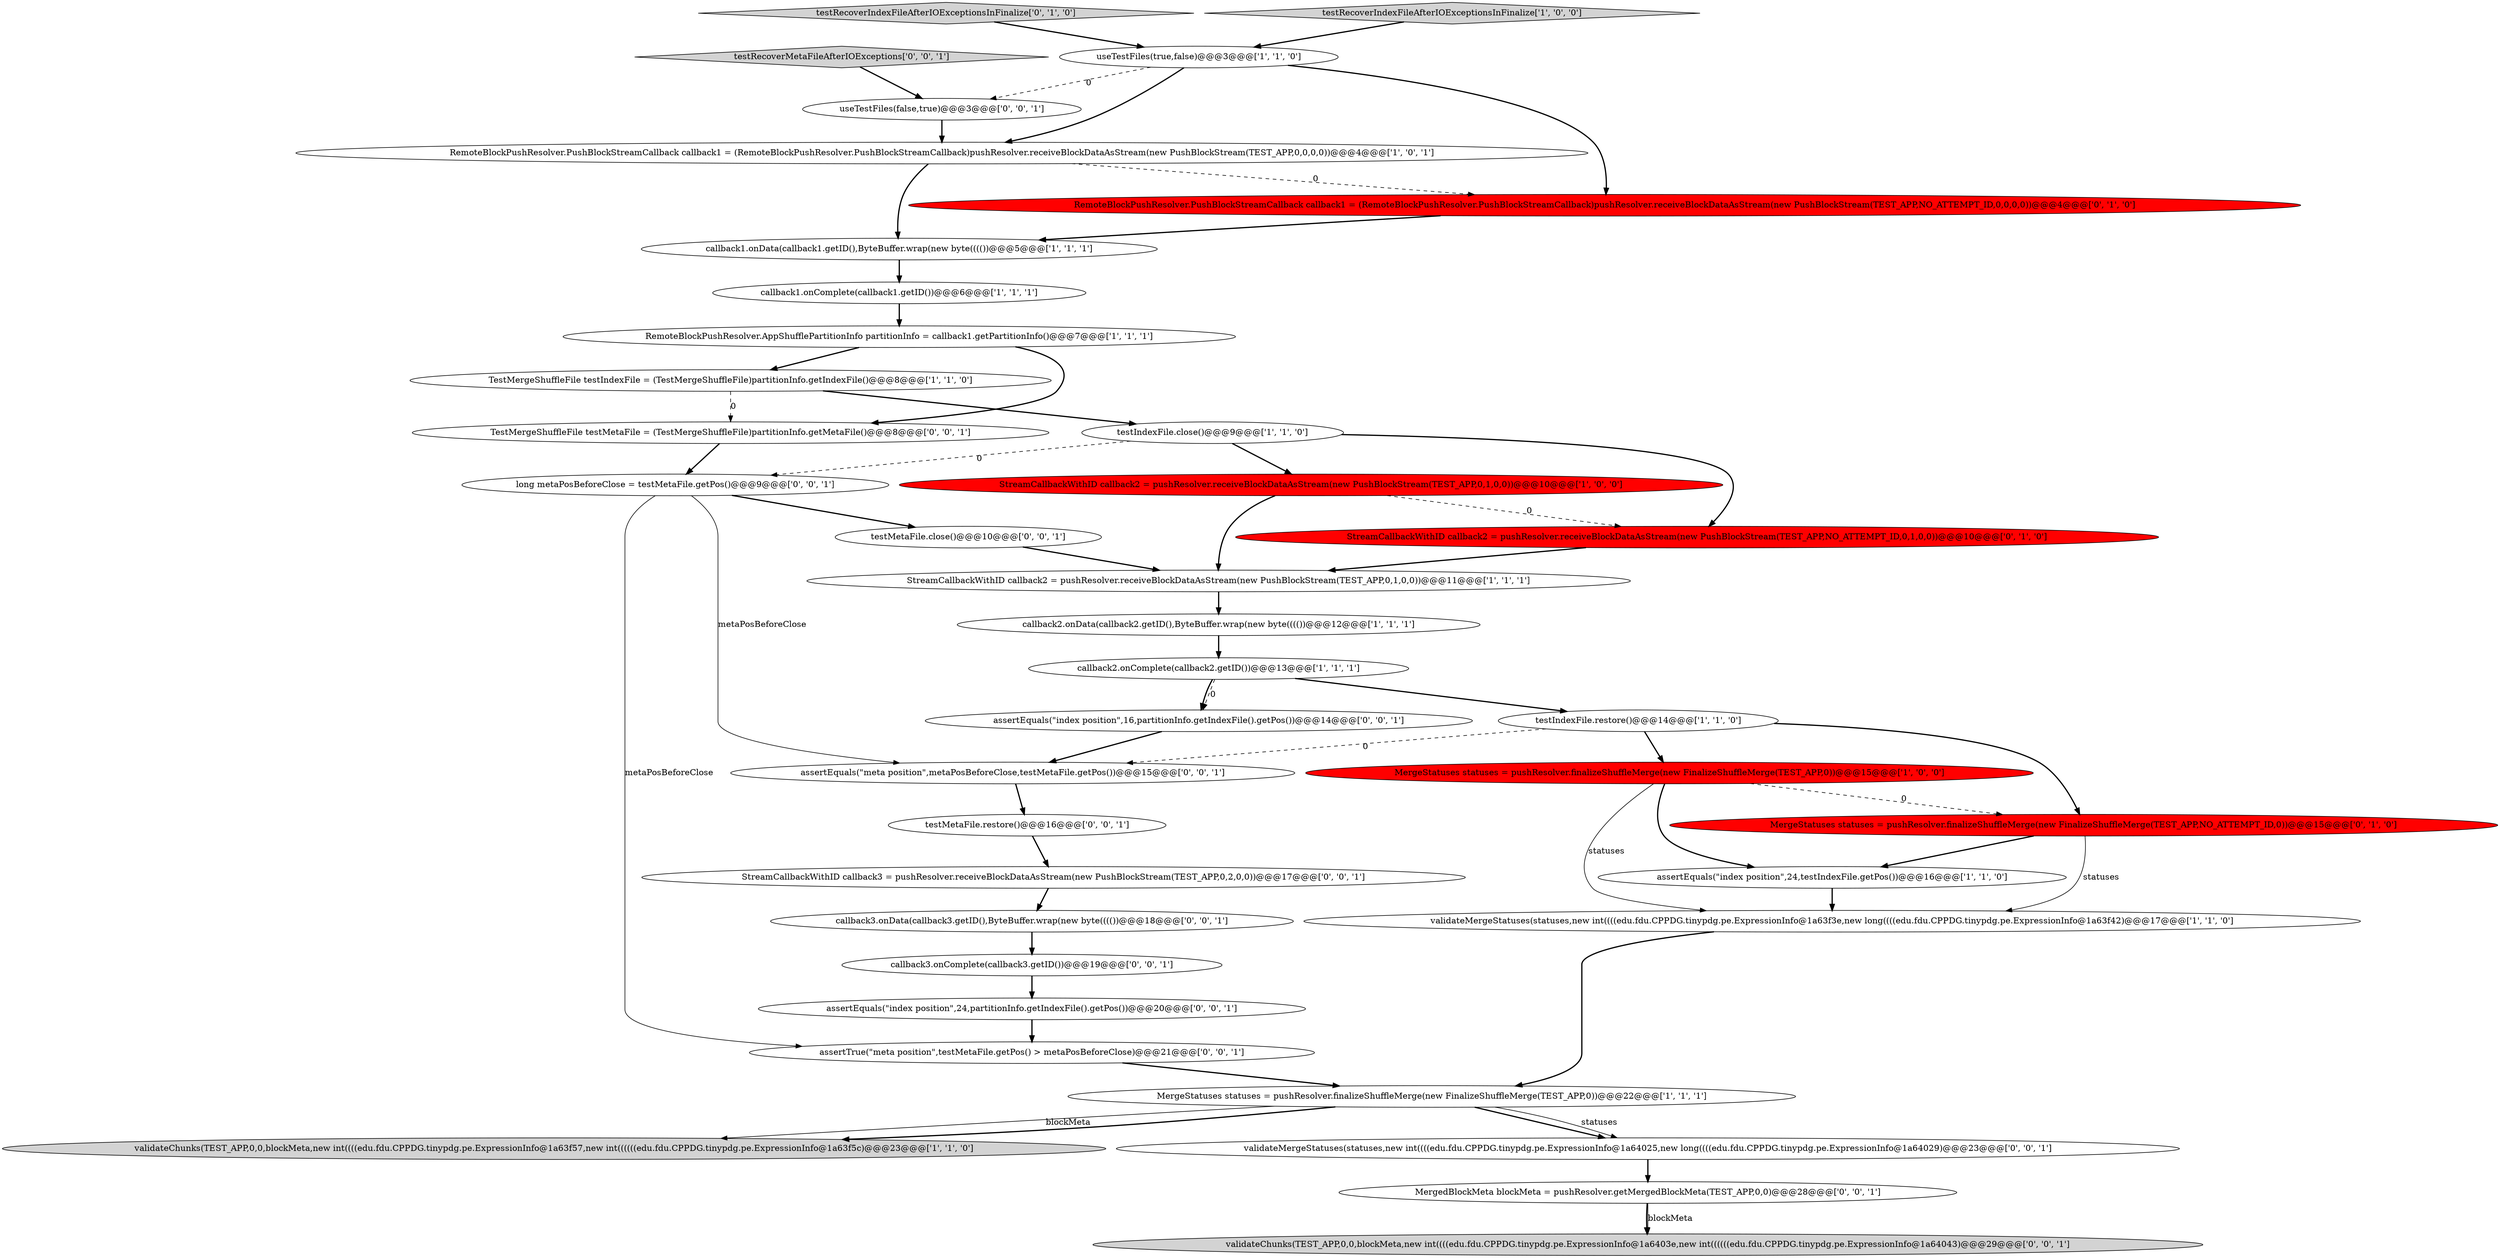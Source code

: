 digraph {
36 [style = filled, label = "useTestFiles(false,true)@@@3@@@['0', '0', '1']", fillcolor = white, shape = ellipse image = "AAA0AAABBB3BBB"];
32 [style = filled, label = "testMetaFile.restore()@@@16@@@['0', '0', '1']", fillcolor = white, shape = ellipse image = "AAA0AAABBB3BBB"];
37 [style = filled, label = "StreamCallbackWithID callback3 = pushResolver.receiveBlockDataAsStream(new PushBlockStream(TEST_APP,0,2,0,0))@@@17@@@['0', '0', '1']", fillcolor = white, shape = ellipse image = "AAA0AAABBB3BBB"];
15 [style = filled, label = "RemoteBlockPushResolver.AppShufflePartitionInfo partitionInfo = callback1.getPartitionInfo()@@@7@@@['1', '1', '1']", fillcolor = white, shape = ellipse image = "AAA0AAABBB1BBB"];
2 [style = filled, label = "assertEquals(\"index position\",24,testIndexFile.getPos())@@@16@@@['1', '1', '0']", fillcolor = white, shape = ellipse image = "AAA0AAABBB1BBB"];
5 [style = filled, label = "StreamCallbackWithID callback2 = pushResolver.receiveBlockDataAsStream(new PushBlockStream(TEST_APP,0,1,0,0))@@@10@@@['1', '0', '0']", fillcolor = red, shape = ellipse image = "AAA1AAABBB1BBB"];
17 [style = filled, label = "testIndexFile.restore()@@@14@@@['1', '1', '0']", fillcolor = white, shape = ellipse image = "AAA0AAABBB1BBB"];
18 [style = filled, label = "testRecoverIndexFileAfterIOExceptionsInFinalize['0', '1', '0']", fillcolor = lightgray, shape = diamond image = "AAA0AAABBB2BBB"];
7 [style = filled, label = "validateChunks(TEST_APP,0,0,blockMeta,new int((((edu.fdu.CPPDG.tinypdg.pe.ExpressionInfo@1a63f57,new int((((((edu.fdu.CPPDG.tinypdg.pe.ExpressionInfo@1a63f5c)@@@23@@@['1', '1', '0']", fillcolor = lightgray, shape = ellipse image = "AAA0AAABBB1BBB"];
14 [style = filled, label = "StreamCallbackWithID callback2 = pushResolver.receiveBlockDataAsStream(new PushBlockStream(TEST_APP,0,1,0,0))@@@11@@@['1', '1', '1']", fillcolor = white, shape = ellipse image = "AAA0AAABBB1BBB"];
28 [style = filled, label = "assertEquals(\"meta position\",metaPosBeforeClose,testMetaFile.getPos())@@@15@@@['0', '0', '1']", fillcolor = white, shape = ellipse image = "AAA0AAABBB3BBB"];
6 [style = filled, label = "callback2.onData(callback2.getID(),ByteBuffer.wrap(new byte(((())@@@12@@@['1', '1', '1']", fillcolor = white, shape = ellipse image = "AAA0AAABBB1BBB"];
9 [style = filled, label = "MergeStatuses statuses = pushResolver.finalizeShuffleMerge(new FinalizeShuffleMerge(TEST_APP,0))@@@15@@@['1', '0', '0']", fillcolor = red, shape = ellipse image = "AAA1AAABBB1BBB"];
19 [style = filled, label = "StreamCallbackWithID callback2 = pushResolver.receiveBlockDataAsStream(new PushBlockStream(TEST_APP,NO_ATTEMPT_ID,0,1,0,0))@@@10@@@['0', '1', '0']", fillcolor = red, shape = ellipse image = "AAA1AAABBB2BBB"];
23 [style = filled, label = "assertEquals(\"index position\",24,partitionInfo.getIndexFile().getPos())@@@20@@@['0', '0', '1']", fillcolor = white, shape = ellipse image = "AAA0AAABBB3BBB"];
27 [style = filled, label = "long metaPosBeforeClose = testMetaFile.getPos()@@@9@@@['0', '0', '1']", fillcolor = white, shape = ellipse image = "AAA0AAABBB3BBB"];
3 [style = filled, label = "RemoteBlockPushResolver.PushBlockStreamCallback callback1 = (RemoteBlockPushResolver.PushBlockStreamCallback)pushResolver.receiveBlockDataAsStream(new PushBlockStream(TEST_APP,0,0,0,0))@@@4@@@['1', '0', '1']", fillcolor = white, shape = ellipse image = "AAA0AAABBB1BBB"];
4 [style = filled, label = "callback1.onComplete(callback1.getID())@@@6@@@['1', '1', '1']", fillcolor = white, shape = ellipse image = "AAA0AAABBB1BBB"];
13 [style = filled, label = "useTestFiles(true,false)@@@3@@@['1', '1', '0']", fillcolor = white, shape = ellipse image = "AAA0AAABBB1BBB"];
1 [style = filled, label = "testIndexFile.close()@@@9@@@['1', '1', '0']", fillcolor = white, shape = ellipse image = "AAA0AAABBB1BBB"];
33 [style = filled, label = "callback3.onData(callback3.getID(),ByteBuffer.wrap(new byte(((())@@@18@@@['0', '0', '1']", fillcolor = white, shape = ellipse image = "AAA0AAABBB3BBB"];
24 [style = filled, label = "validateMergeStatuses(statuses,new int((((edu.fdu.CPPDG.tinypdg.pe.ExpressionInfo@1a64025,new long((((edu.fdu.CPPDG.tinypdg.pe.ExpressionInfo@1a64029)@@@23@@@['0', '0', '1']", fillcolor = white, shape = ellipse image = "AAA0AAABBB3BBB"];
12 [style = filled, label = "testRecoverIndexFileAfterIOExceptionsInFinalize['1', '0', '0']", fillcolor = lightgray, shape = diamond image = "AAA0AAABBB1BBB"];
10 [style = filled, label = "MergeStatuses statuses = pushResolver.finalizeShuffleMerge(new FinalizeShuffleMerge(TEST_APP,0))@@@22@@@['1', '1', '1']", fillcolor = white, shape = ellipse image = "AAA0AAABBB1BBB"];
31 [style = filled, label = "assertTrue(\"meta position\",testMetaFile.getPos() > metaPosBeforeClose)@@@21@@@['0', '0', '1']", fillcolor = white, shape = ellipse image = "AAA0AAABBB3BBB"];
35 [style = filled, label = "assertEquals(\"index position\",16,partitionInfo.getIndexFile().getPos())@@@14@@@['0', '0', '1']", fillcolor = white, shape = ellipse image = "AAA0AAABBB3BBB"];
25 [style = filled, label = "validateChunks(TEST_APP,0,0,blockMeta,new int((((edu.fdu.CPPDG.tinypdg.pe.ExpressionInfo@1a6403e,new int((((((edu.fdu.CPPDG.tinypdg.pe.ExpressionInfo@1a64043)@@@29@@@['0', '0', '1']", fillcolor = lightgray, shape = ellipse image = "AAA0AAABBB3BBB"];
16 [style = filled, label = "TestMergeShuffleFile testIndexFile = (TestMergeShuffleFile)partitionInfo.getIndexFile()@@@8@@@['1', '1', '0']", fillcolor = white, shape = ellipse image = "AAA0AAABBB1BBB"];
0 [style = filled, label = "validateMergeStatuses(statuses,new int((((edu.fdu.CPPDG.tinypdg.pe.ExpressionInfo@1a63f3e,new long((((edu.fdu.CPPDG.tinypdg.pe.ExpressionInfo@1a63f42)@@@17@@@['1', '1', '0']", fillcolor = white, shape = ellipse image = "AAA0AAABBB1BBB"];
34 [style = filled, label = "TestMergeShuffleFile testMetaFile = (TestMergeShuffleFile)partitionInfo.getMetaFile()@@@8@@@['0', '0', '1']", fillcolor = white, shape = ellipse image = "AAA0AAABBB3BBB"];
26 [style = filled, label = "testRecoverMetaFileAfterIOExceptions['0', '0', '1']", fillcolor = lightgray, shape = diamond image = "AAA0AAABBB3BBB"];
29 [style = filled, label = "callback3.onComplete(callback3.getID())@@@19@@@['0', '0', '1']", fillcolor = white, shape = ellipse image = "AAA0AAABBB3BBB"];
20 [style = filled, label = "RemoteBlockPushResolver.PushBlockStreamCallback callback1 = (RemoteBlockPushResolver.PushBlockStreamCallback)pushResolver.receiveBlockDataAsStream(new PushBlockStream(TEST_APP,NO_ATTEMPT_ID,0,0,0,0))@@@4@@@['0', '1', '0']", fillcolor = red, shape = ellipse image = "AAA1AAABBB2BBB"];
11 [style = filled, label = "callback2.onComplete(callback2.getID())@@@13@@@['1', '1', '1']", fillcolor = white, shape = ellipse image = "AAA0AAABBB1BBB"];
8 [style = filled, label = "callback1.onData(callback1.getID(),ByteBuffer.wrap(new byte(((())@@@5@@@['1', '1', '1']", fillcolor = white, shape = ellipse image = "AAA0AAABBB1BBB"];
22 [style = filled, label = "MergedBlockMeta blockMeta = pushResolver.getMergedBlockMeta(TEST_APP,0,0)@@@28@@@['0', '0', '1']", fillcolor = white, shape = ellipse image = "AAA0AAABBB3BBB"];
30 [style = filled, label = "testMetaFile.close()@@@10@@@['0', '0', '1']", fillcolor = white, shape = ellipse image = "AAA0AAABBB3BBB"];
21 [style = filled, label = "MergeStatuses statuses = pushResolver.finalizeShuffleMerge(new FinalizeShuffleMerge(TEST_APP,NO_ATTEMPT_ID,0))@@@15@@@['0', '1', '0']", fillcolor = red, shape = ellipse image = "AAA1AAABBB2BBB"];
1->5 [style = bold, label=""];
23->31 [style = bold, label=""];
22->25 [style = bold, label=""];
32->37 [style = bold, label=""];
13->36 [style = dashed, label="0"];
15->34 [style = bold, label=""];
9->2 [style = bold, label=""];
10->24 [style = bold, label=""];
1->27 [style = dashed, label="0"];
17->9 [style = bold, label=""];
27->30 [style = bold, label=""];
26->36 [style = bold, label=""];
4->15 [style = bold, label=""];
10->7 [style = solid, label="blockMeta"];
27->31 [style = solid, label="metaPosBeforeClose"];
29->23 [style = bold, label=""];
5->14 [style = bold, label=""];
15->16 [style = bold, label=""];
24->22 [style = bold, label=""];
10->7 [style = bold, label=""];
11->35 [style = bold, label=""];
21->2 [style = bold, label=""];
28->32 [style = bold, label=""];
33->29 [style = bold, label=""];
9->0 [style = solid, label="statuses"];
35->28 [style = bold, label=""];
16->34 [style = dashed, label="0"];
12->13 [style = bold, label=""];
17->28 [style = dashed, label="0"];
0->10 [style = bold, label=""];
2->0 [style = bold, label=""];
20->8 [style = bold, label=""];
19->14 [style = bold, label=""];
13->3 [style = bold, label=""];
21->0 [style = solid, label="statuses"];
16->1 [style = bold, label=""];
9->21 [style = dashed, label="0"];
31->10 [style = bold, label=""];
3->8 [style = bold, label=""];
6->11 [style = bold, label=""];
3->20 [style = dashed, label="0"];
18->13 [style = bold, label=""];
22->25 [style = solid, label="blockMeta"];
30->14 [style = bold, label=""];
11->17 [style = bold, label=""];
10->24 [style = solid, label="statuses"];
27->28 [style = solid, label="metaPosBeforeClose"];
8->4 [style = bold, label=""];
1->19 [style = bold, label=""];
37->33 [style = bold, label=""];
5->19 [style = dashed, label="0"];
17->21 [style = bold, label=""];
14->6 [style = bold, label=""];
11->35 [style = dashed, label="0"];
34->27 [style = bold, label=""];
13->20 [style = bold, label=""];
36->3 [style = bold, label=""];
}
